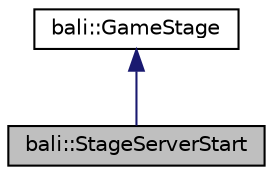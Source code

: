 digraph "bali::StageServerStart"
{
  edge [fontname="Helvetica",fontsize="10",labelfontname="Helvetica",labelfontsize="10"];
  node [fontname="Helvetica",fontsize="10",shape=record];
  Node1 [label="bali::StageServerStart",height=0.2,width=0.4,color="black", fillcolor="grey75", style="filled" fontcolor="black"];
  Node2 -> Node1 [dir="back",color="midnightblue",fontsize="10",style="solid",fontname="Helvetica"];
  Node2 [label="bali::GameStage",height=0.2,width=0.4,color="black", fillcolor="white", style="filled",URL="$classbali_1_1_game_stage.html"];
}

